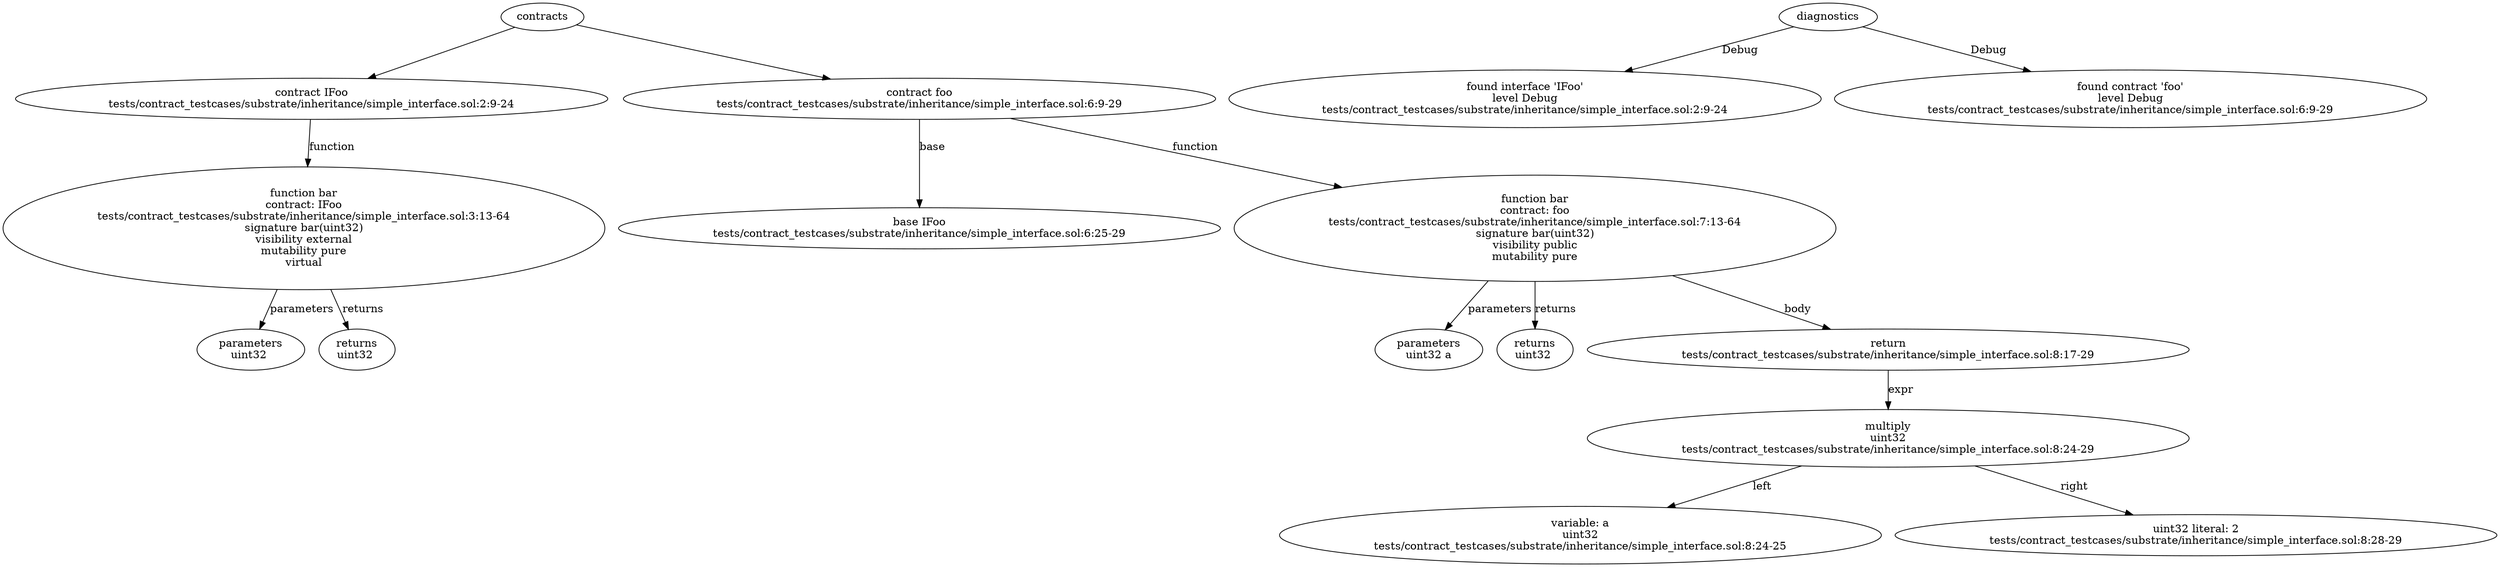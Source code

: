 strict digraph "tests/contract_testcases/substrate/inheritance/simple_interface.sol" {
	contract [label="contract IFoo\ntests/contract_testcases/substrate/inheritance/simple_interface.sol:2:9-24"]
	bar [label="function bar\ncontract: IFoo\ntests/contract_testcases/substrate/inheritance/simple_interface.sol:3:13-64\nsignature bar(uint32)\nvisibility external\nmutability pure\nvirtual"]
	parameters [label="parameters\nuint32 "]
	returns [label="returns\nuint32 "]
	contract_5 [label="contract foo\ntests/contract_testcases/substrate/inheritance/simple_interface.sol:6:9-29"]
	base [label="base IFoo\ntests/contract_testcases/substrate/inheritance/simple_interface.sol:6:25-29"]
	bar_7 [label="function bar\ncontract: foo\ntests/contract_testcases/substrate/inheritance/simple_interface.sol:7:13-64\nsignature bar(uint32)\nvisibility public\nmutability pure"]
	parameters_8 [label="parameters\nuint32 a"]
	returns_9 [label="returns\nuint32 "]
	return [label="return\ntests/contract_testcases/substrate/inheritance/simple_interface.sol:8:17-29"]
	multiply [label="multiply\nuint32\ntests/contract_testcases/substrate/inheritance/simple_interface.sol:8:24-29"]
	variable [label="variable: a\nuint32\ntests/contract_testcases/substrate/inheritance/simple_interface.sol:8:24-25"]
	number_literal [label="uint32 literal: 2\ntests/contract_testcases/substrate/inheritance/simple_interface.sol:8:28-29"]
	diagnostic [label="found interface 'IFoo'\nlevel Debug\ntests/contract_testcases/substrate/inheritance/simple_interface.sol:2:9-24"]
	diagnostic_16 [label="found contract 'foo'\nlevel Debug\ntests/contract_testcases/substrate/inheritance/simple_interface.sol:6:9-29"]
	contracts -> contract
	contract -> bar [label="function"]
	bar -> parameters [label="parameters"]
	bar -> returns [label="returns"]
	contracts -> contract_5
	contract_5 -> base [label="base"]
	contract_5 -> bar_7 [label="function"]
	bar_7 -> parameters_8 [label="parameters"]
	bar_7 -> returns_9 [label="returns"]
	bar_7 -> return [label="body"]
	return -> multiply [label="expr"]
	multiply -> variable [label="left"]
	multiply -> number_literal [label="right"]
	diagnostics -> diagnostic [label="Debug"]
	diagnostics -> diagnostic_16 [label="Debug"]
}
